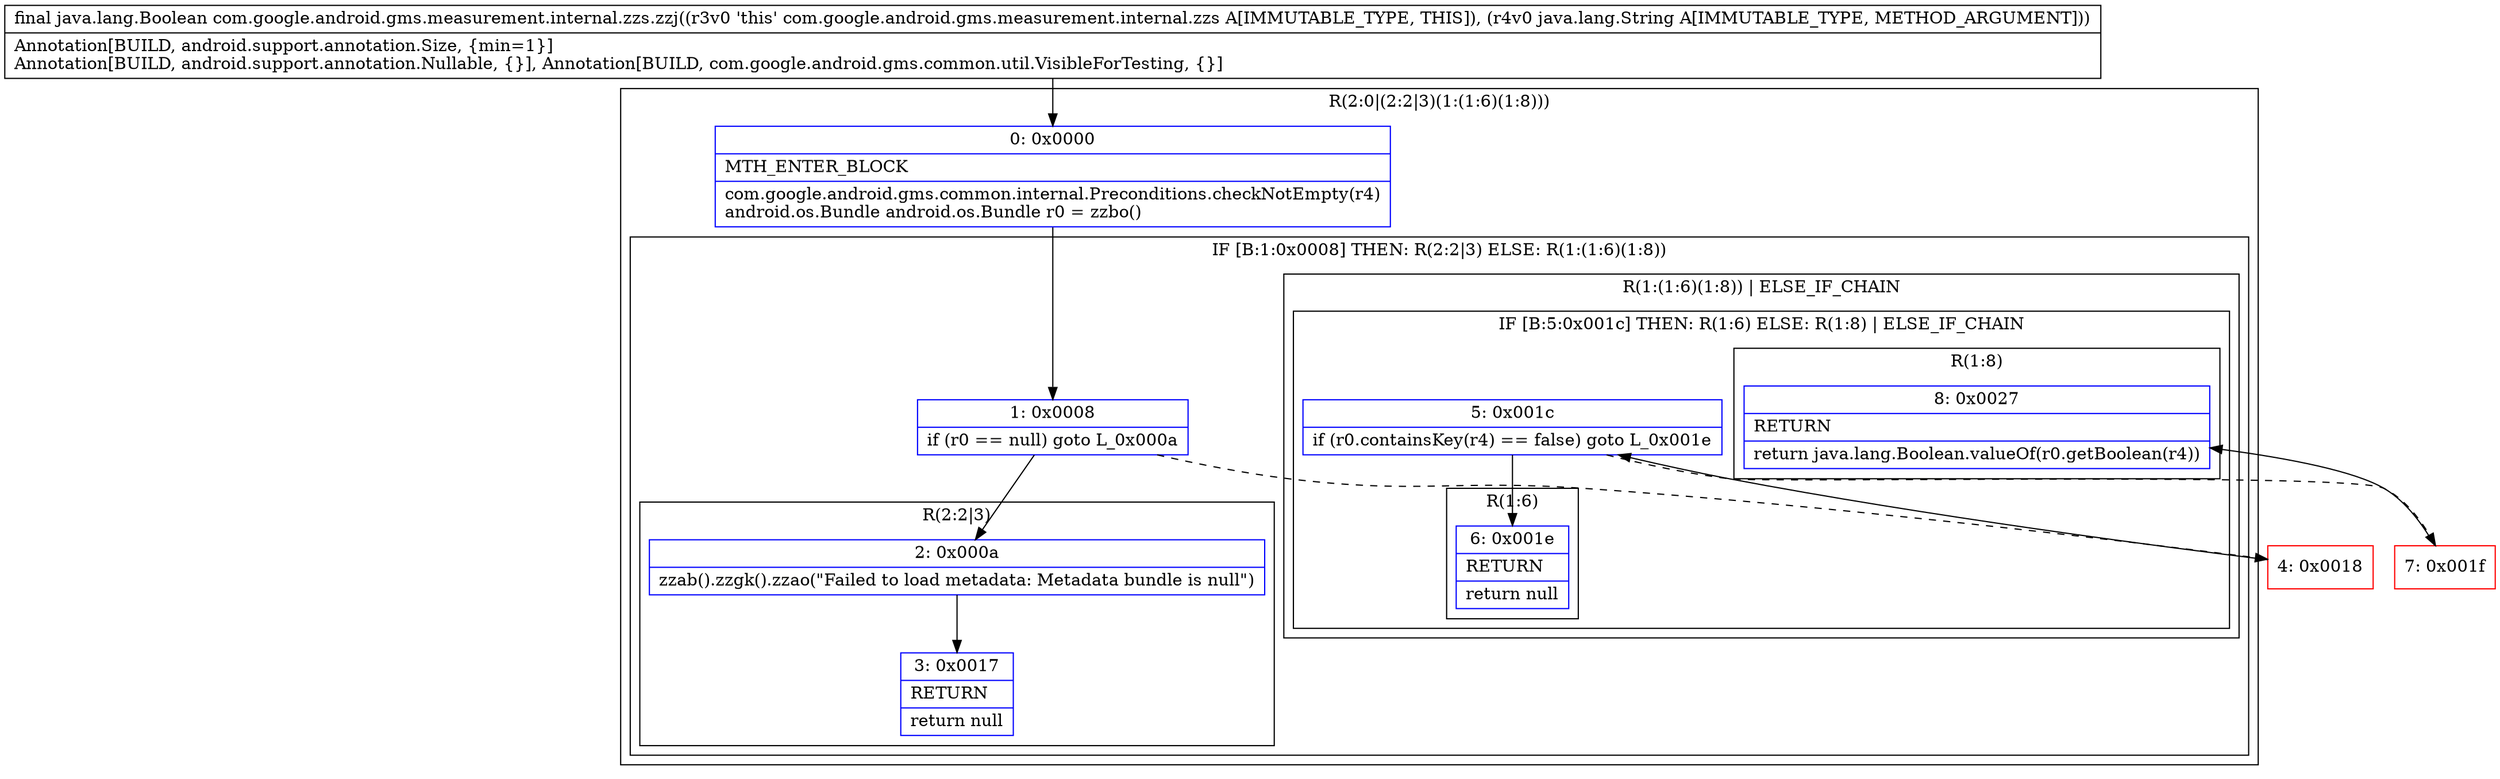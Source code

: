digraph "CFG forcom.google.android.gms.measurement.internal.zzs.zzj(Ljava\/lang\/String;)Ljava\/lang\/Boolean;" {
subgraph cluster_Region_1764063335 {
label = "R(2:0|(2:2|3)(1:(1:6)(1:8)))";
node [shape=record,color=blue];
Node_0 [shape=record,label="{0\:\ 0x0000|MTH_ENTER_BLOCK\l|com.google.android.gms.common.internal.Preconditions.checkNotEmpty(r4)\landroid.os.Bundle android.os.Bundle r0 = zzbo()\l}"];
subgraph cluster_IfRegion_1056293817 {
label = "IF [B:1:0x0008] THEN: R(2:2|3) ELSE: R(1:(1:6)(1:8))";
node [shape=record,color=blue];
Node_1 [shape=record,label="{1\:\ 0x0008|if (r0 == null) goto L_0x000a\l}"];
subgraph cluster_Region_754567370 {
label = "R(2:2|3)";
node [shape=record,color=blue];
Node_2 [shape=record,label="{2\:\ 0x000a|zzab().zzgk().zzao(\"Failed to load metadata: Metadata bundle is null\")\l}"];
Node_3 [shape=record,label="{3\:\ 0x0017|RETURN\l|return null\l}"];
}
subgraph cluster_Region_1594029179 {
label = "R(1:(1:6)(1:8)) | ELSE_IF_CHAIN\l";
node [shape=record,color=blue];
subgraph cluster_IfRegion_1763283399 {
label = "IF [B:5:0x001c] THEN: R(1:6) ELSE: R(1:8) | ELSE_IF_CHAIN\l";
node [shape=record,color=blue];
Node_5 [shape=record,label="{5\:\ 0x001c|if (r0.containsKey(r4) == false) goto L_0x001e\l}"];
subgraph cluster_Region_620291642 {
label = "R(1:6)";
node [shape=record,color=blue];
Node_6 [shape=record,label="{6\:\ 0x001e|RETURN\l|return null\l}"];
}
subgraph cluster_Region_246471388 {
label = "R(1:8)";
node [shape=record,color=blue];
Node_8 [shape=record,label="{8\:\ 0x0027|RETURN\l|return java.lang.Boolean.valueOf(r0.getBoolean(r4))\l}"];
}
}
}
}
}
Node_4 [shape=record,color=red,label="{4\:\ 0x0018}"];
Node_7 [shape=record,color=red,label="{7\:\ 0x001f}"];
MethodNode[shape=record,label="{final java.lang.Boolean com.google.android.gms.measurement.internal.zzs.zzj((r3v0 'this' com.google.android.gms.measurement.internal.zzs A[IMMUTABLE_TYPE, THIS]), (r4v0 java.lang.String A[IMMUTABLE_TYPE, METHOD_ARGUMENT]))  | Annotation[BUILD, android.support.annotation.Size, \{min=1\}]\lAnnotation[BUILD, android.support.annotation.Nullable, \{\}], Annotation[BUILD, com.google.android.gms.common.util.VisibleForTesting, \{\}]\l}"];
MethodNode -> Node_0;
Node_0 -> Node_1;
Node_1 -> Node_2;
Node_1 -> Node_4[style=dashed];
Node_2 -> Node_3;
Node_5 -> Node_6;
Node_5 -> Node_7[style=dashed];
Node_4 -> Node_5;
Node_7 -> Node_8;
}

